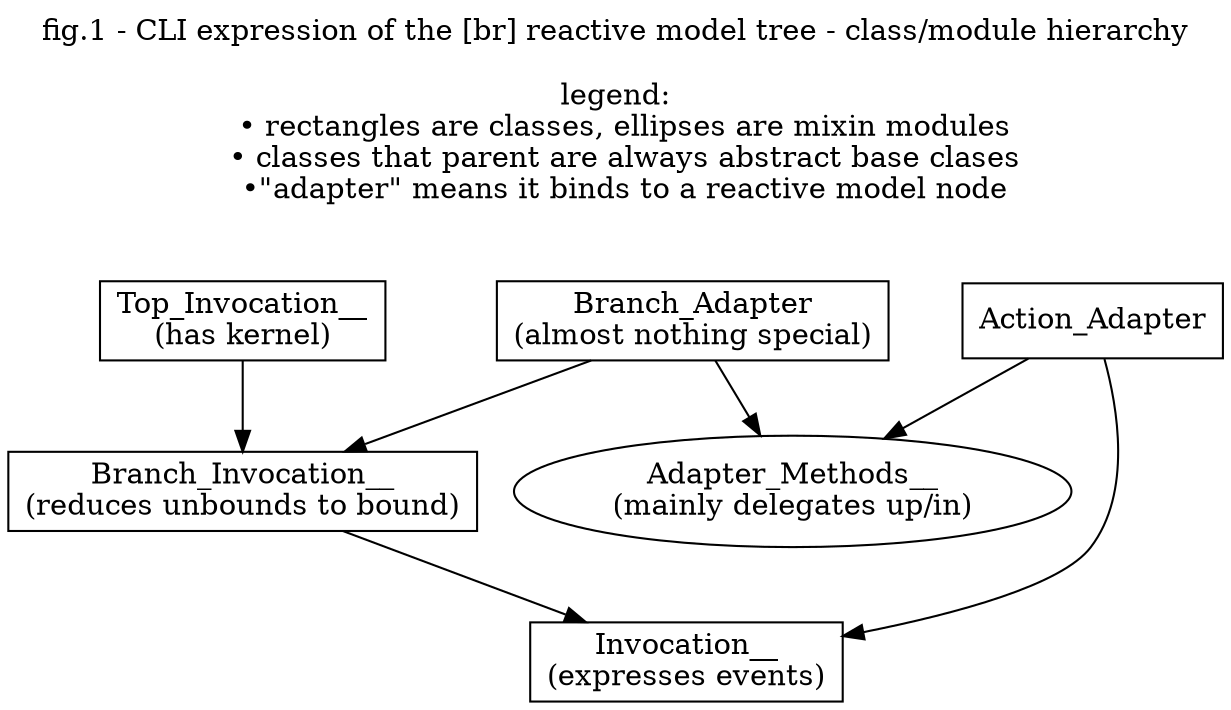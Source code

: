 digraph {

labelloc="t"

label="fig.1 - CLI expression of the [br] reactive model tree - class/module hierarchy

legend:
  • rectangles are classes, ellipses are mixin modules
  • classes that parent are always abstract base clases
  •\"adapter\" means it binds to a reactive model node


"

Top_Invocation__ [ shape=rect label="Top_Invocation__\n(has kernel)" ]

Top_Invocation__ -> Branch_Invocation__

Branch_Invocation__ [ shape=rect label="Branch_Invocation__\n(reduces unbounds to bound)" ]

Branch_Invocation__ -> Invocation__

Invocation__ [ shape=rect label="Invocation__\n(expresses events)" ]

Action_Adapter [ shape=rect ]

Action_Adapter -> Invocation__

Branch_Adapter [ shape=rect label="Branch_Adapter\n(almost nothing special)" ]

Branch_Adapter -> Branch_Invocation__

Adapter_Methods__ [ label="Adapter_Methods__\n(mainly delegates up/in)" ]

Branch_Adapter -> Adapter_Methods__

Action_Adapter -> Adapter_Methods__

}
